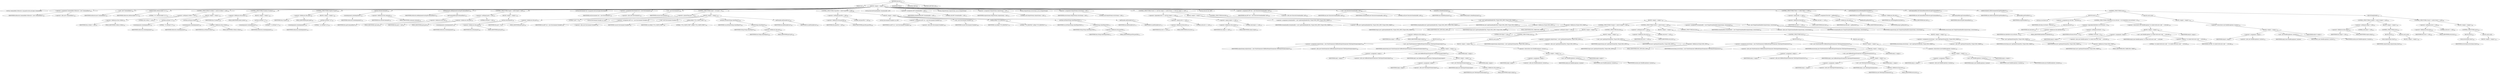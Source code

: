 digraph "execute" {  
"85" [label = <(METHOD,execute)<SUB>131</SUB>> ]
"12" [label = <(PARAM,this)<SUB>131</SUB>> ]
"86" [label = <(BLOCK,&lt;empty&gt;,&lt;empty&gt;)<SUB>131</SUB>> ]
"4" [label = <(LOCAL,Commandline toExecute: org.apache.tools.ant.types.Commandline)> ]
"87" [label = <(&lt;operator&gt;.assignment,Commandline toExecute = new Commandline())<SUB>139</SUB>> ]
"88" [label = <(IDENTIFIER,toExecute,Commandline toExecute = new Commandline())<SUB>139</SUB>> ]
"89" [label = <(&lt;operator&gt;.alloc,new Commandline())<SUB>139</SUB>> ]
"90" [label = <(&lt;init&gt;,new Commandline())<SUB>139</SUB>> ]
"3" [label = <(IDENTIFIER,toExecute,new Commandline())<SUB>139</SUB>> ]
"91" [label = <(setExecutable,setExecutable(&quot;cvs&quot;))<SUB>141</SUB>> ]
"92" [label = <(IDENTIFIER,toExecute,setExecutable(&quot;cvs&quot;))<SUB>141</SUB>> ]
"93" [label = <(LITERAL,&quot;cvs&quot;,setExecutable(&quot;cvs&quot;))<SUB>141</SUB>> ]
"94" [label = <(CONTROL_STRUCTURE,if (cvsRoot != null),if (cvsRoot != null))<SUB>142</SUB>> ]
"95" [label = <(&lt;operator&gt;.notEquals,cvsRoot != null)<SUB>142</SUB>> ]
"96" [label = <(&lt;operator&gt;.fieldAccess,this.cvsRoot)<SUB>142</SUB>> ]
"97" [label = <(IDENTIFIER,this,cvsRoot != null)<SUB>142</SUB>> ]
"98" [label = <(FIELD_IDENTIFIER,cvsRoot,cvsRoot)<SUB>142</SUB>> ]
"99" [label = <(LITERAL,null,cvsRoot != null)<SUB>142</SUB>> ]
"100" [label = <(BLOCK,&lt;empty&gt;,&lt;empty&gt;)<SUB>142</SUB>> ]
"101" [label = <(setValue,setValue(&quot;-d&quot;))<SUB>143</SUB>> ]
"102" [label = <(createArgument,createArgument())<SUB>143</SUB>> ]
"103" [label = <(IDENTIFIER,toExecute,createArgument())<SUB>143</SUB>> ]
"104" [label = <(LITERAL,&quot;-d&quot;,setValue(&quot;-d&quot;))<SUB>143</SUB>> ]
"105" [label = <(setValue,setValue(cvsRoot))<SUB>144</SUB>> ]
"106" [label = <(createArgument,createArgument())<SUB>144</SUB>> ]
"107" [label = <(IDENTIFIER,toExecute,createArgument())<SUB>144</SUB>> ]
"108" [label = <(&lt;operator&gt;.fieldAccess,this.cvsRoot)<SUB>144</SUB>> ]
"109" [label = <(IDENTIFIER,this,setValue(cvsRoot))<SUB>144</SUB>> ]
"110" [label = <(FIELD_IDENTIFIER,cvsRoot,cvsRoot)<SUB>144</SUB>> ]
"111" [label = <(CONTROL_STRUCTURE,if (noexec),if (noexec))<SUB>146</SUB>> ]
"112" [label = <(&lt;operator&gt;.fieldAccess,this.noexec)<SUB>146</SUB>> ]
"113" [label = <(IDENTIFIER,this,if (noexec))<SUB>146</SUB>> ]
"114" [label = <(FIELD_IDENTIFIER,noexec,noexec)<SUB>146</SUB>> ]
"115" [label = <(BLOCK,&lt;empty&gt;,&lt;empty&gt;)<SUB>146</SUB>> ]
"116" [label = <(setValue,setValue(&quot;-n&quot;))<SUB>147</SUB>> ]
"117" [label = <(createArgument,createArgument())<SUB>147</SUB>> ]
"118" [label = <(IDENTIFIER,toExecute,createArgument())<SUB>147</SUB>> ]
"119" [label = <(LITERAL,&quot;-n&quot;,setValue(&quot;-n&quot;))<SUB>147</SUB>> ]
"120" [label = <(CONTROL_STRUCTURE,if (quiet),if (quiet))<SUB>149</SUB>> ]
"121" [label = <(&lt;operator&gt;.fieldAccess,this.quiet)<SUB>149</SUB>> ]
"122" [label = <(IDENTIFIER,this,if (quiet))<SUB>149</SUB>> ]
"123" [label = <(FIELD_IDENTIFIER,quiet,quiet)<SUB>149</SUB>> ]
"124" [label = <(BLOCK,&lt;empty&gt;,&lt;empty&gt;)<SUB>149</SUB>> ]
"125" [label = <(setValue,setValue(&quot;-q&quot;))<SUB>150</SUB>> ]
"126" [label = <(createArgument,createArgument())<SUB>150</SUB>> ]
"127" [label = <(IDENTIFIER,toExecute,createArgument())<SUB>150</SUB>> ]
"128" [label = <(LITERAL,&quot;-q&quot;,setValue(&quot;-q&quot;))<SUB>150</SUB>> ]
"129" [label = <(setLine,setLine(command))<SUB>152</SUB>> ]
"130" [label = <(createArgument,createArgument())<SUB>152</SUB>> ]
"131" [label = <(IDENTIFIER,toExecute,createArgument())<SUB>152</SUB>> ]
"132" [label = <(&lt;operator&gt;.fieldAccess,this.command)<SUB>152</SUB>> ]
"133" [label = <(IDENTIFIER,this,setLine(command))<SUB>152</SUB>> ]
"134" [label = <(FIELD_IDENTIFIER,command,command)<SUB>152</SUB>> ]
"135" [label = <(addArguments,addArguments(cmd.getCommandline()))<SUB>153</SUB>> ]
"136" [label = <(IDENTIFIER,toExecute,addArguments(cmd.getCommandline()))<SUB>153</SUB>> ]
"137" [label = <(getCommandline,getCommandline())<SUB>153</SUB>> ]
"138" [label = <(&lt;operator&gt;.fieldAccess,this.cmd)<SUB>153</SUB>> ]
"139" [label = <(IDENTIFIER,this,getCommandline())<SUB>153</SUB>> ]
"140" [label = <(FIELD_IDENTIFIER,cmd,cmd)<SUB>153</SUB>> ]
"141" [label = <(CONTROL_STRUCTURE,if (pack != null),if (pack != null))<SUB>155</SUB>> ]
"142" [label = <(&lt;operator&gt;.notEquals,pack != null)<SUB>155</SUB>> ]
"143" [label = <(&lt;operator&gt;.fieldAccess,this.pack)<SUB>155</SUB>> ]
"144" [label = <(IDENTIFIER,this,pack != null)<SUB>155</SUB>> ]
"145" [label = <(FIELD_IDENTIFIER,pack,pack)<SUB>155</SUB>> ]
"146" [label = <(LITERAL,null,pack != null)<SUB>155</SUB>> ]
"147" [label = <(BLOCK,&lt;empty&gt;,&lt;empty&gt;)<SUB>155</SUB>> ]
"148" [label = <(setLine,setLine(pack))<SUB>156</SUB>> ]
"149" [label = <(createArgument,createArgument())<SUB>156</SUB>> ]
"150" [label = <(IDENTIFIER,toExecute,createArgument())<SUB>156</SUB>> ]
"151" [label = <(&lt;operator&gt;.fieldAccess,this.pack)<SUB>156</SUB>> ]
"152" [label = <(IDENTIFIER,this,setLine(pack))<SUB>156</SUB>> ]
"153" [label = <(FIELD_IDENTIFIER,pack,pack)<SUB>156</SUB>> ]
"6" [label = <(LOCAL,Environment env: org.apache.tools.ant.types.Environment)> ]
"154" [label = <(&lt;operator&gt;.assignment,Environment env = new Environment())<SUB>159</SUB>> ]
"155" [label = <(IDENTIFIER,env,Environment env = new Environment())<SUB>159</SUB>> ]
"156" [label = <(&lt;operator&gt;.alloc,new Environment())<SUB>159</SUB>> ]
"157" [label = <(&lt;init&gt;,new Environment())<SUB>159</SUB>> ]
"5" [label = <(IDENTIFIER,env,new Environment())<SUB>159</SUB>> ]
"158" [label = <(CONTROL_STRUCTURE,if (port &gt; 0),if (port &gt; 0))<SUB>161</SUB>> ]
"159" [label = <(&lt;operator&gt;.greaterThan,port &gt; 0)<SUB>161</SUB>> ]
"160" [label = <(&lt;operator&gt;.fieldAccess,this.port)<SUB>161</SUB>> ]
"161" [label = <(IDENTIFIER,this,port &gt; 0)<SUB>161</SUB>> ]
"162" [label = <(FIELD_IDENTIFIER,port,port)<SUB>161</SUB>> ]
"163" [label = <(LITERAL,0,port &gt; 0)<SUB>161</SUB>> ]
"164" [label = <(BLOCK,&lt;empty&gt;,&lt;empty&gt;)<SUB>161</SUB>> ]
"8" [label = <(LOCAL,Environment.Variable var: ANY)> ]
"165" [label = <(&lt;operator&gt;.assignment,ANY var = new Environment.Variable())<SUB>162</SUB>> ]
"166" [label = <(IDENTIFIER,var,ANY var = new Environment.Variable())<SUB>162</SUB>> ]
"167" [label = <(&lt;operator&gt;.alloc,new Environment.Variable())<SUB>162</SUB>> ]
"168" [label = <(&lt;init&gt;,new Environment.Variable())<SUB>162</SUB>> ]
"7" [label = <(IDENTIFIER,var,new Environment.Variable())<SUB>162</SUB>> ]
"169" [label = <(setKey,setKey(&quot;CVS_CLIENT_PORT&quot;))<SUB>163</SUB>> ]
"170" [label = <(IDENTIFIER,var,setKey(&quot;CVS_CLIENT_PORT&quot;))<SUB>163</SUB>> ]
"171" [label = <(LITERAL,&quot;CVS_CLIENT_PORT&quot;,setKey(&quot;CVS_CLIENT_PORT&quot;))<SUB>163</SUB>> ]
"172" [label = <(setValue,setValue(String.valueOf(port)))<SUB>164</SUB>> ]
"173" [label = <(IDENTIFIER,var,setValue(String.valueOf(port)))<SUB>164</SUB>> ]
"174" [label = <(valueOf,String.valueOf(port))<SUB>164</SUB>> ]
"175" [label = <(IDENTIFIER,String,String.valueOf(port))<SUB>164</SUB>> ]
"176" [label = <(&lt;operator&gt;.fieldAccess,this.port)<SUB>164</SUB>> ]
"177" [label = <(IDENTIFIER,this,String.valueOf(port))<SUB>164</SUB>> ]
"178" [label = <(FIELD_IDENTIFIER,port,port)<SUB>164</SUB>> ]
"179" [label = <(addVariable,addVariable(var))<SUB>165</SUB>> ]
"180" [label = <(IDENTIFIER,env,addVariable(var))<SUB>165</SUB>> ]
"181" [label = <(IDENTIFIER,var,addVariable(var))<SUB>165</SUB>> ]
"182" [label = <(CONTROL_STRUCTURE,if (passFile != null),if (passFile != null))<SUB>168</SUB>> ]
"183" [label = <(&lt;operator&gt;.notEquals,passFile != null)<SUB>168</SUB>> ]
"184" [label = <(&lt;operator&gt;.fieldAccess,this.passFile)<SUB>168</SUB>> ]
"185" [label = <(IDENTIFIER,this,passFile != null)<SUB>168</SUB>> ]
"186" [label = <(FIELD_IDENTIFIER,passFile,passFile)<SUB>168</SUB>> ]
"187" [label = <(LITERAL,null,passFile != null)<SUB>168</SUB>> ]
"188" [label = <(BLOCK,&lt;empty&gt;,&lt;empty&gt;)<SUB>168</SUB>> ]
"10" [label = <(LOCAL,Environment.Variable var: ANY)> ]
"189" [label = <(&lt;operator&gt;.assignment,ANY var = new Environment.Variable())<SUB>169</SUB>> ]
"190" [label = <(IDENTIFIER,var,ANY var = new Environment.Variable())<SUB>169</SUB>> ]
"191" [label = <(&lt;operator&gt;.alloc,new Environment.Variable())<SUB>169</SUB>> ]
"192" [label = <(&lt;init&gt;,new Environment.Variable())<SUB>169</SUB>> ]
"9" [label = <(IDENTIFIER,var,new Environment.Variable())<SUB>169</SUB>> ]
"193" [label = <(setKey,setKey(&quot;CVS_PASSFILE&quot;))<SUB>170</SUB>> ]
"194" [label = <(IDENTIFIER,var,setKey(&quot;CVS_PASSFILE&quot;))<SUB>170</SUB>> ]
"195" [label = <(LITERAL,&quot;CVS_PASSFILE&quot;,setKey(&quot;CVS_PASSFILE&quot;))<SUB>170</SUB>> ]
"196" [label = <(setValue,setValue(String.valueOf(passFile)))<SUB>171</SUB>> ]
"197" [label = <(IDENTIFIER,var,setValue(String.valueOf(passFile)))<SUB>171</SUB>> ]
"198" [label = <(valueOf,String.valueOf(passFile))<SUB>171</SUB>> ]
"199" [label = <(IDENTIFIER,String,String.valueOf(passFile))<SUB>171</SUB>> ]
"200" [label = <(&lt;operator&gt;.fieldAccess,this.passFile)<SUB>171</SUB>> ]
"201" [label = <(IDENTIFIER,this,String.valueOf(passFile))<SUB>171</SUB>> ]
"202" [label = <(FIELD_IDENTIFIER,passFile,passFile)<SUB>171</SUB>> ]
"203" [label = <(addVariable,addVariable(var))<SUB>172</SUB>> ]
"204" [label = <(IDENTIFIER,env,addVariable(var))<SUB>172</SUB>> ]
"205" [label = <(IDENTIFIER,var,addVariable(var))<SUB>172</SUB>> ]
"14" [label = <(LOCAL,ExecuteStreamHandler streamhandler: ANY)> ]
"206" [label = <(&lt;operator&gt;.assignment,ANY streamhandler = null)<SUB>175</SUB>> ]
"207" [label = <(IDENTIFIER,streamhandler,ANY streamhandler = null)<SUB>175</SUB>> ]
"208" [label = <(LITERAL,null,ANY streamhandler = null)<SUB>175</SUB>> ]
"16" [label = <(LOCAL,OutputStream outputstream: java.io.OutputStream)> ]
"209" [label = <(&lt;operator&gt;.assignment,OutputStream outputstream = null)<SUB>176</SUB>> ]
"210" [label = <(IDENTIFIER,outputstream,OutputStream outputstream = null)<SUB>176</SUB>> ]
"211" [label = <(LITERAL,null,OutputStream outputstream = null)<SUB>176</SUB>> ]
"20" [label = <(LOCAL,OutputStream errorstream: java.io.OutputStream)> ]
"212" [label = <(&lt;operator&gt;.assignment,OutputStream errorstream = null)<SUB>177</SUB>> ]
"213" [label = <(IDENTIFIER,errorstream,OutputStream errorstream = null)<SUB>177</SUB>> ]
"214" [label = <(LITERAL,null,OutputStream errorstream = null)<SUB>177</SUB>> ]
"215" [label = <(CONTROL_STRUCTURE,if (error == null &amp;&amp; output == null),if (error == null &amp;&amp; output == null))<SUB>178</SUB>> ]
"216" [label = <(&lt;operator&gt;.logicalAnd,error == null &amp;&amp; output == null)<SUB>178</SUB>> ]
"217" [label = <(&lt;operator&gt;.equals,error == null)<SUB>178</SUB>> ]
"218" [label = <(&lt;operator&gt;.fieldAccess,this.error)<SUB>178</SUB>> ]
"219" [label = <(IDENTIFIER,this,error == null)<SUB>178</SUB>> ]
"220" [label = <(FIELD_IDENTIFIER,error,error)<SUB>178</SUB>> ]
"221" [label = <(LITERAL,null,error == null)<SUB>178</SUB>> ]
"222" [label = <(&lt;operator&gt;.equals,output == null)<SUB>178</SUB>> ]
"223" [label = <(&lt;operator&gt;.fieldAccess,this.output)<SUB>178</SUB>> ]
"224" [label = <(IDENTIFIER,this,output == null)<SUB>178</SUB>> ]
"225" [label = <(FIELD_IDENTIFIER,output,output)<SUB>178</SUB>> ]
"226" [label = <(LITERAL,null,output == null)<SUB>178</SUB>> ]
"227" [label = <(BLOCK,&lt;empty&gt;,&lt;empty&gt;)<SUB>178</SUB>> ]
"228" [label = <(&lt;operator&gt;.assignment,streamhandler = new LogStreamHandler(this, Project.MSG_INFO, Project.MSG_WARN))<SUB>179</SUB>> ]
"229" [label = <(IDENTIFIER,streamhandler,streamhandler = new LogStreamHandler(this, Project.MSG_INFO, Project.MSG_WARN))<SUB>179</SUB>> ]
"230" [label = <(&lt;operator&gt;.alloc,new LogStreamHandler(this, Project.MSG_INFO, Project.MSG_WARN))<SUB>179</SUB>> ]
"231" [label = <(&lt;init&gt;,new LogStreamHandler(this, Project.MSG_INFO, Project.MSG_WARN))<SUB>179</SUB>> ]
"13" [label = <(IDENTIFIER,streamhandler,new LogStreamHandler(this, Project.MSG_INFO, Project.MSG_WARN))<SUB>179</SUB>> ]
"11" [label = <(IDENTIFIER,this,new LogStreamHandler(this, Project.MSG_INFO, Project.MSG_WARN))<SUB>179</SUB>> ]
"232" [label = <(&lt;operator&gt;.fieldAccess,Project.MSG_INFO)<SUB>179</SUB>> ]
"233" [label = <(IDENTIFIER,Project,new LogStreamHandler(this, Project.MSG_INFO, Project.MSG_WARN))<SUB>179</SUB>> ]
"234" [label = <(FIELD_IDENTIFIER,MSG_INFO,MSG_INFO)<SUB>179</SUB>> ]
"235" [label = <(&lt;operator&gt;.fieldAccess,Project.MSG_WARN)<SUB>180</SUB>> ]
"236" [label = <(IDENTIFIER,Project,new LogStreamHandler(this, Project.MSG_INFO, Project.MSG_WARN))<SUB>180</SUB>> ]
"237" [label = <(FIELD_IDENTIFIER,MSG_WARN,MSG_WARN)<SUB>180</SUB>> ]
"238" [label = <(CONTROL_STRUCTURE,else,else)<SUB>182</SUB>> ]
"239" [label = <(BLOCK,&lt;empty&gt;,&lt;empty&gt;)<SUB>182</SUB>> ]
"240" [label = <(CONTROL_STRUCTURE,if (output != null),if (output != null))<SUB>183</SUB>> ]
"241" [label = <(&lt;operator&gt;.notEquals,output != null)<SUB>183</SUB>> ]
"242" [label = <(&lt;operator&gt;.fieldAccess,this.output)<SUB>183</SUB>> ]
"243" [label = <(IDENTIFIER,this,output != null)<SUB>183</SUB>> ]
"244" [label = <(FIELD_IDENTIFIER,output,output)<SUB>183</SUB>> ]
"245" [label = <(LITERAL,null,output != null)<SUB>183</SUB>> ]
"246" [label = <(BLOCK,&lt;empty&gt;,&lt;empty&gt;)<SUB>183</SUB>> ]
"247" [label = <(CONTROL_STRUCTURE,try,try)<SUB>184</SUB>> ]
"248" [label = <(BLOCK,try,try)<SUB>184</SUB>> ]
"249" [label = <(&lt;operator&gt;.assignment,outputstream = new PrintStream(new BufferedOutputStream(new FileOutputStream(output))))<SUB>185</SUB>> ]
"250" [label = <(IDENTIFIER,outputstream,outputstream = new PrintStream(new BufferedOutputStream(new FileOutputStream(output))))<SUB>185</SUB>> ]
"251" [label = <(&lt;operator&gt;.alloc,new PrintStream(new BufferedOutputStream(new FileOutputStream(output))))<SUB>185</SUB>> ]
"252" [label = <(&lt;init&gt;,new PrintStream(new BufferedOutputStream(new FileOutputStream(output))))<SUB>185</SUB>> ]
"15" [label = <(IDENTIFIER,outputstream,new PrintStream(new BufferedOutputStream(new FileOutputStream(output))))<SUB>185</SUB>> ]
"253" [label = <(BLOCK,&lt;empty&gt;,&lt;empty&gt;)<SUB>185</SUB>> ]
"254" [label = <(&lt;operator&gt;.assignment,&lt;empty&gt;)> ]
"255" [label = <(IDENTIFIER,$obj7,&lt;empty&gt;)> ]
"256" [label = <(&lt;operator&gt;.alloc,new BufferedOutputStream(new FileOutputStream(output)))<SUB>185</SUB>> ]
"257" [label = <(&lt;init&gt;,new BufferedOutputStream(new FileOutputStream(output)))<SUB>185</SUB>> ]
"258" [label = <(IDENTIFIER,$obj7,new BufferedOutputStream(new FileOutputStream(output)))> ]
"259" [label = <(BLOCK,&lt;empty&gt;,&lt;empty&gt;)<SUB>185</SUB>> ]
"260" [label = <(&lt;operator&gt;.assignment,&lt;empty&gt;)> ]
"261" [label = <(IDENTIFIER,$obj6,&lt;empty&gt;)> ]
"262" [label = <(&lt;operator&gt;.alloc,new FileOutputStream(output))<SUB>185</SUB>> ]
"263" [label = <(&lt;init&gt;,new FileOutputStream(output))<SUB>185</SUB>> ]
"264" [label = <(IDENTIFIER,$obj6,new FileOutputStream(output))> ]
"265" [label = <(&lt;operator&gt;.fieldAccess,this.output)<SUB>185</SUB>> ]
"266" [label = <(IDENTIFIER,this,new FileOutputStream(output))<SUB>185</SUB>> ]
"267" [label = <(FIELD_IDENTIFIER,output,output)<SUB>185</SUB>> ]
"268" [label = <(IDENTIFIER,$obj6,&lt;empty&gt;)> ]
"269" [label = <(IDENTIFIER,$obj7,&lt;empty&gt;)> ]
"270" [label = <(BLOCK,catch,catch)> ]
"271" [label = <(BLOCK,&lt;empty&gt;,&lt;empty&gt;)<SUB>186</SUB>> ]
"272" [label = <(&lt;operator&gt;.throw,throw new BuildException(e, location);)<SUB>187</SUB>> ]
"273" [label = <(BLOCK,&lt;empty&gt;,&lt;empty&gt;)<SUB>187</SUB>> ]
"274" [label = <(&lt;operator&gt;.assignment,&lt;empty&gt;)> ]
"275" [label = <(IDENTIFIER,$obj9,&lt;empty&gt;)> ]
"276" [label = <(&lt;operator&gt;.alloc,new BuildException(e, location))<SUB>187</SUB>> ]
"277" [label = <(&lt;init&gt;,new BuildException(e, location))<SUB>187</SUB>> ]
"278" [label = <(IDENTIFIER,$obj9,new BuildException(e, location))> ]
"279" [label = <(IDENTIFIER,e,new BuildException(e, location))<SUB>187</SUB>> ]
"280" [label = <(IDENTIFIER,location,new BuildException(e, location))<SUB>187</SUB>> ]
"281" [label = <(IDENTIFIER,$obj9,&lt;empty&gt;)> ]
"282" [label = <(CONTROL_STRUCTURE,else,else)<SUB>190</SUB>> ]
"283" [label = <(BLOCK,&lt;empty&gt;,&lt;empty&gt;)<SUB>190</SUB>> ]
"284" [label = <(&lt;operator&gt;.assignment,outputstream = new LogOutputStream(this, Project.MSG_INFO))<SUB>191</SUB>> ]
"285" [label = <(IDENTIFIER,outputstream,outputstream = new LogOutputStream(this, Project.MSG_INFO))<SUB>191</SUB>> ]
"286" [label = <(&lt;operator&gt;.alloc,new LogOutputStream(this, Project.MSG_INFO))<SUB>191</SUB>> ]
"287" [label = <(&lt;init&gt;,new LogOutputStream(this, Project.MSG_INFO))<SUB>191</SUB>> ]
"18" [label = <(IDENTIFIER,outputstream,new LogOutputStream(this, Project.MSG_INFO))<SUB>191</SUB>> ]
"17" [label = <(IDENTIFIER,this,new LogOutputStream(this, Project.MSG_INFO))<SUB>191</SUB>> ]
"288" [label = <(&lt;operator&gt;.fieldAccess,Project.MSG_INFO)<SUB>191</SUB>> ]
"289" [label = <(IDENTIFIER,Project,new LogOutputStream(this, Project.MSG_INFO))<SUB>191</SUB>> ]
"290" [label = <(FIELD_IDENTIFIER,MSG_INFO,MSG_INFO)<SUB>191</SUB>> ]
"291" [label = <(CONTROL_STRUCTURE,if (error != null),if (error != null))<SUB>193</SUB>> ]
"292" [label = <(&lt;operator&gt;.notEquals,error != null)<SUB>193</SUB>> ]
"293" [label = <(&lt;operator&gt;.fieldAccess,this.error)<SUB>193</SUB>> ]
"294" [label = <(IDENTIFIER,this,error != null)<SUB>193</SUB>> ]
"295" [label = <(FIELD_IDENTIFIER,error,error)<SUB>193</SUB>> ]
"296" [label = <(LITERAL,null,error != null)<SUB>193</SUB>> ]
"297" [label = <(BLOCK,&lt;empty&gt;,&lt;empty&gt;)<SUB>193</SUB>> ]
"298" [label = <(CONTROL_STRUCTURE,try,try)<SUB>194</SUB>> ]
"299" [label = <(BLOCK,try,try)<SUB>194</SUB>> ]
"300" [label = <(&lt;operator&gt;.assignment,errorstream = new PrintStream(new BufferedOutputStream(new FileOutputStream(error))))<SUB>195</SUB>> ]
"301" [label = <(IDENTIFIER,errorstream,errorstream = new PrintStream(new BufferedOutputStream(new FileOutputStream(error))))<SUB>195</SUB>> ]
"302" [label = <(&lt;operator&gt;.alloc,new PrintStream(new BufferedOutputStream(new FileOutputStream(error))))<SUB>195</SUB>> ]
"303" [label = <(&lt;init&gt;,new PrintStream(new BufferedOutputStream(new FileOutputStream(error))))<SUB>195</SUB>> ]
"19" [label = <(IDENTIFIER,errorstream,new PrintStream(new BufferedOutputStream(new FileOutputStream(error))))<SUB>195</SUB>> ]
"304" [label = <(BLOCK,&lt;empty&gt;,&lt;empty&gt;)<SUB>195</SUB>> ]
"305" [label = <(&lt;operator&gt;.assignment,&lt;empty&gt;)> ]
"306" [label = <(IDENTIFIER,$obj12,&lt;empty&gt;)> ]
"307" [label = <(&lt;operator&gt;.alloc,new BufferedOutputStream(new FileOutputStream(error)))<SUB>195</SUB>> ]
"308" [label = <(&lt;init&gt;,new BufferedOutputStream(new FileOutputStream(error)))<SUB>195</SUB>> ]
"309" [label = <(IDENTIFIER,$obj12,new BufferedOutputStream(new FileOutputStream(error)))> ]
"310" [label = <(BLOCK,&lt;empty&gt;,&lt;empty&gt;)<SUB>195</SUB>> ]
"311" [label = <(&lt;operator&gt;.assignment,&lt;empty&gt;)> ]
"312" [label = <(IDENTIFIER,$obj11,&lt;empty&gt;)> ]
"313" [label = <(&lt;operator&gt;.alloc,new FileOutputStream(error))<SUB>195</SUB>> ]
"314" [label = <(&lt;init&gt;,new FileOutputStream(error))<SUB>195</SUB>> ]
"315" [label = <(IDENTIFIER,$obj11,new FileOutputStream(error))> ]
"316" [label = <(&lt;operator&gt;.fieldAccess,this.error)<SUB>195</SUB>> ]
"317" [label = <(IDENTIFIER,this,new FileOutputStream(error))<SUB>195</SUB>> ]
"318" [label = <(FIELD_IDENTIFIER,error,error)<SUB>195</SUB>> ]
"319" [label = <(IDENTIFIER,$obj11,&lt;empty&gt;)> ]
"320" [label = <(IDENTIFIER,$obj12,&lt;empty&gt;)> ]
"321" [label = <(BLOCK,catch,catch)> ]
"322" [label = <(BLOCK,&lt;empty&gt;,&lt;empty&gt;)<SUB>196</SUB>> ]
"323" [label = <(&lt;operator&gt;.throw,throw new BuildException(e, location);)<SUB>197</SUB>> ]
"324" [label = <(BLOCK,&lt;empty&gt;,&lt;empty&gt;)<SUB>197</SUB>> ]
"325" [label = <(&lt;operator&gt;.assignment,&lt;empty&gt;)> ]
"326" [label = <(IDENTIFIER,$obj14,&lt;empty&gt;)> ]
"327" [label = <(&lt;operator&gt;.alloc,new BuildException(e, location))<SUB>197</SUB>> ]
"328" [label = <(&lt;init&gt;,new BuildException(e, location))<SUB>197</SUB>> ]
"329" [label = <(IDENTIFIER,$obj14,new BuildException(e, location))> ]
"330" [label = <(IDENTIFIER,e,new BuildException(e, location))<SUB>197</SUB>> ]
"331" [label = <(IDENTIFIER,location,new BuildException(e, location))<SUB>197</SUB>> ]
"332" [label = <(IDENTIFIER,$obj14,&lt;empty&gt;)> ]
"333" [label = <(CONTROL_STRUCTURE,else,else)<SUB>200</SUB>> ]
"334" [label = <(BLOCK,&lt;empty&gt;,&lt;empty&gt;)<SUB>200</SUB>> ]
"335" [label = <(&lt;operator&gt;.assignment,errorstream = new LogOutputStream(this, Project.MSG_WARN))<SUB>201</SUB>> ]
"336" [label = <(IDENTIFIER,errorstream,errorstream = new LogOutputStream(this, Project.MSG_WARN))<SUB>201</SUB>> ]
"337" [label = <(&lt;operator&gt;.alloc,new LogOutputStream(this, Project.MSG_WARN))<SUB>201</SUB>> ]
"338" [label = <(&lt;init&gt;,new LogOutputStream(this, Project.MSG_WARN))<SUB>201</SUB>> ]
"22" [label = <(IDENTIFIER,errorstream,new LogOutputStream(this, Project.MSG_WARN))<SUB>201</SUB>> ]
"21" [label = <(IDENTIFIER,this,new LogOutputStream(this, Project.MSG_WARN))<SUB>201</SUB>> ]
"339" [label = <(&lt;operator&gt;.fieldAccess,Project.MSG_WARN)<SUB>201</SUB>> ]
"340" [label = <(IDENTIFIER,Project,new LogOutputStream(this, Project.MSG_WARN))<SUB>201</SUB>> ]
"341" [label = <(FIELD_IDENTIFIER,MSG_WARN,MSG_WARN)<SUB>201</SUB>> ]
"342" [label = <(&lt;operator&gt;.assignment,streamhandler = new PumpStreamHandler(outputstream, errorstream))<SUB>203</SUB>> ]
"343" [label = <(IDENTIFIER,streamhandler,streamhandler = new PumpStreamHandler(outputstream, errorstream))<SUB>203</SUB>> ]
"344" [label = <(&lt;operator&gt;.alloc,new PumpStreamHandler(outputstream, errorstream))<SUB>203</SUB>> ]
"345" [label = <(&lt;init&gt;,new PumpStreamHandler(outputstream, errorstream))<SUB>203</SUB>> ]
"23" [label = <(IDENTIFIER,streamhandler,new PumpStreamHandler(outputstream, errorstream))<SUB>203</SUB>> ]
"346" [label = <(IDENTIFIER,outputstream,new PumpStreamHandler(outputstream, errorstream))<SUB>203</SUB>> ]
"347" [label = <(IDENTIFIER,errorstream,new PumpStreamHandler(outputstream, errorstream))<SUB>203</SUB>> ]
"25" [label = <(LOCAL,Execute exe: ANY)> ]
"348" [label = <(&lt;operator&gt;.assignment,ANY exe = new Execute(streamhandler, null))<SUB>206</SUB>> ]
"349" [label = <(IDENTIFIER,exe,ANY exe = new Execute(streamhandler, null))<SUB>206</SUB>> ]
"350" [label = <(&lt;operator&gt;.alloc,new Execute(streamhandler, null))<SUB>206</SUB>> ]
"351" [label = <(&lt;init&gt;,new Execute(streamhandler, null))<SUB>206</SUB>> ]
"24" [label = <(IDENTIFIER,exe,new Execute(streamhandler, null))<SUB>206</SUB>> ]
"352" [label = <(IDENTIFIER,streamhandler,new Execute(streamhandler, null))<SUB>206</SUB>> ]
"353" [label = <(LITERAL,null,new Execute(streamhandler, null))<SUB>207</SUB>> ]
"354" [label = <(setAntRun,setAntRun(project))<SUB>209</SUB>> ]
"355" [label = <(IDENTIFIER,exe,setAntRun(project))<SUB>209</SUB>> ]
"356" [label = <(IDENTIFIER,project,setAntRun(project))<SUB>209</SUB>> ]
"357" [label = <(CONTROL_STRUCTURE,if (dest == null),if (dest == null))<SUB>210</SUB>> ]
"358" [label = <(&lt;operator&gt;.equals,dest == null)<SUB>210</SUB>> ]
"359" [label = <(&lt;operator&gt;.fieldAccess,this.dest)<SUB>210</SUB>> ]
"360" [label = <(IDENTIFIER,this,dest == null)<SUB>210</SUB>> ]
"361" [label = <(FIELD_IDENTIFIER,dest,dest)<SUB>210</SUB>> ]
"362" [label = <(LITERAL,null,dest == null)<SUB>210</SUB>> ]
"363" [label = <(&lt;operator&gt;.assignment,this.dest = getBaseDir())<SUB>210</SUB>> ]
"364" [label = <(&lt;operator&gt;.fieldAccess,this.dest)<SUB>210</SUB>> ]
"365" [label = <(IDENTIFIER,this,this.dest = getBaseDir())<SUB>210</SUB>> ]
"366" [label = <(FIELD_IDENTIFIER,dest,dest)<SUB>210</SUB>> ]
"367" [label = <(getBaseDir,getBaseDir())<SUB>210</SUB>> ]
"368" [label = <(IDENTIFIER,project,getBaseDir())<SUB>210</SUB>> ]
"369" [label = <(setWorkingDirectory,setWorkingDirectory(dest))<SUB>211</SUB>> ]
"370" [label = <(IDENTIFIER,exe,setWorkingDirectory(dest))<SUB>211</SUB>> ]
"371" [label = <(&lt;operator&gt;.fieldAccess,this.dest)<SUB>211</SUB>> ]
"372" [label = <(IDENTIFIER,this,setWorkingDirectory(dest))<SUB>211</SUB>> ]
"373" [label = <(FIELD_IDENTIFIER,dest,dest)<SUB>211</SUB>> ]
"374" [label = <(setCommandline,setCommandline(toExecute.getCommandline()))<SUB>213</SUB>> ]
"375" [label = <(IDENTIFIER,exe,setCommandline(toExecute.getCommandline()))<SUB>213</SUB>> ]
"376" [label = <(getCommandline,getCommandline())<SUB>213</SUB>> ]
"377" [label = <(IDENTIFIER,toExecute,getCommandline())<SUB>213</SUB>> ]
"378" [label = <(setEnvironment,setEnvironment(env.getVariables()))<SUB>214</SUB>> ]
"379" [label = <(IDENTIFIER,exe,setEnvironment(env.getVariables()))<SUB>214</SUB>> ]
"380" [label = <(getVariables,getVariables())<SUB>214</SUB>> ]
"381" [label = <(IDENTIFIER,env,getVariables())<SUB>214</SUB>> ]
"382" [label = <(CONTROL_STRUCTURE,try,try)<SUB>215</SUB>> ]
"383" [label = <(BLOCK,try,try)<SUB>215</SUB>> ]
"384" [label = <(LOCAL,int retCode: int)> ]
"385" [label = <(&lt;operator&gt;.assignment,int retCode = execute())<SUB>216</SUB>> ]
"386" [label = <(IDENTIFIER,retCode,int retCode = execute())<SUB>216</SUB>> ]
"387" [label = <(execute,execute())<SUB>216</SUB>> ]
"388" [label = <(IDENTIFIER,exe,execute())<SUB>216</SUB>> ]
"389" [label = <(CONTROL_STRUCTURE,if (failOnError &amp;&amp; retCode != 0),if (failOnError &amp;&amp; retCode != 0))<SUB>218</SUB>> ]
"390" [label = <(&lt;operator&gt;.logicalAnd,failOnError &amp;&amp; retCode != 0)<SUB>218</SUB>> ]
"391" [label = <(&lt;operator&gt;.fieldAccess,this.failOnError)<SUB>218</SUB>> ]
"392" [label = <(IDENTIFIER,this,failOnError &amp;&amp; retCode != 0)<SUB>218</SUB>> ]
"393" [label = <(FIELD_IDENTIFIER,failOnError,failOnError)<SUB>218</SUB>> ]
"394" [label = <(&lt;operator&gt;.notEquals,retCode != 0)<SUB>218</SUB>> ]
"395" [label = <(IDENTIFIER,retCode,retCode != 0)<SUB>218</SUB>> ]
"396" [label = <(LITERAL,0,retCode != 0)<SUB>218</SUB>> ]
"397" [label = <(&lt;operator&gt;.throw,throw new BuildException(&quot;cvs exited with error code &quot; + retCode);)<SUB>219</SUB>> ]
"398" [label = <(BLOCK,&lt;empty&gt;,&lt;empty&gt;)<SUB>219</SUB>> ]
"399" [label = <(&lt;operator&gt;.assignment,&lt;empty&gt;)> ]
"400" [label = <(IDENTIFIER,$obj18,&lt;empty&gt;)> ]
"401" [label = <(&lt;operator&gt;.alloc,new BuildException(&quot;cvs exited with error code &quot; + retCode))<SUB>219</SUB>> ]
"402" [label = <(&lt;init&gt;,new BuildException(&quot;cvs exited with error code &quot; + retCode))<SUB>219</SUB>> ]
"403" [label = <(IDENTIFIER,$obj18,new BuildException(&quot;cvs exited with error code &quot; + retCode))> ]
"404" [label = <(&lt;operator&gt;.addition,&quot;cvs exited with error code &quot; + retCode)<SUB>219</SUB>> ]
"405" [label = <(LITERAL,&quot;cvs exited with error code &quot;,&quot;cvs exited with error code &quot; + retCode)<SUB>219</SUB>> ]
"406" [label = <(IDENTIFIER,retCode,&quot;cvs exited with error code &quot; + retCode)<SUB>219</SUB>> ]
"407" [label = <(IDENTIFIER,$obj18,&lt;empty&gt;)> ]
"408" [label = <(BLOCK,catch,catch)> ]
"409" [label = <(BLOCK,&lt;empty&gt;,&lt;empty&gt;)<SUB>220</SUB>> ]
"410" [label = <(&lt;operator&gt;.throw,throw new BuildException(e, location);)<SUB>221</SUB>> ]
"411" [label = <(BLOCK,&lt;empty&gt;,&lt;empty&gt;)<SUB>221</SUB>> ]
"412" [label = <(&lt;operator&gt;.assignment,&lt;empty&gt;)> ]
"413" [label = <(IDENTIFIER,$obj19,&lt;empty&gt;)> ]
"414" [label = <(&lt;operator&gt;.alloc,new BuildException(e, location))<SUB>221</SUB>> ]
"415" [label = <(&lt;init&gt;,new BuildException(e, location))<SUB>221</SUB>> ]
"416" [label = <(IDENTIFIER,$obj19,new BuildException(e, location))> ]
"417" [label = <(IDENTIFIER,e,new BuildException(e, location))<SUB>221</SUB>> ]
"418" [label = <(IDENTIFIER,location,new BuildException(e, location))<SUB>221</SUB>> ]
"419" [label = <(IDENTIFIER,$obj19,&lt;empty&gt;)> ]
"420" [label = <(BLOCK,finally,finally)<SUB>222</SUB>> ]
"421" [label = <(CONTROL_STRUCTURE,if (output != null),if (output != null))<SUB>223</SUB>> ]
"422" [label = <(&lt;operator&gt;.notEquals,output != null)<SUB>223</SUB>> ]
"423" [label = <(&lt;operator&gt;.fieldAccess,this.output)<SUB>223</SUB>> ]
"424" [label = <(IDENTIFIER,this,output != null)<SUB>223</SUB>> ]
"425" [label = <(FIELD_IDENTIFIER,output,output)<SUB>223</SUB>> ]
"426" [label = <(LITERAL,null,output != null)<SUB>223</SUB>> ]
"427" [label = <(BLOCK,&lt;empty&gt;,&lt;empty&gt;)<SUB>223</SUB>> ]
"428" [label = <(CONTROL_STRUCTURE,try,try)<SUB>224</SUB>> ]
"429" [label = <(BLOCK,try,try)<SUB>224</SUB>> ]
"430" [label = <(close,outputstream.close())<SUB>225</SUB>> ]
"431" [label = <(IDENTIFIER,outputstream,outputstream.close())<SUB>225</SUB>> ]
"432" [label = <(BLOCK,catch,catch)> ]
"433" [label = <(BLOCK,&lt;empty&gt;,&lt;empty&gt;)<SUB>226</SUB>> ]
"434" [label = <(CONTROL_STRUCTURE,if (error != null),if (error != null))<SUB>228</SUB>> ]
"435" [label = <(&lt;operator&gt;.notEquals,error != null)<SUB>228</SUB>> ]
"436" [label = <(&lt;operator&gt;.fieldAccess,this.error)<SUB>228</SUB>> ]
"437" [label = <(IDENTIFIER,this,error != null)<SUB>228</SUB>> ]
"438" [label = <(FIELD_IDENTIFIER,error,error)<SUB>228</SUB>> ]
"439" [label = <(LITERAL,null,error != null)<SUB>228</SUB>> ]
"440" [label = <(BLOCK,&lt;empty&gt;,&lt;empty&gt;)<SUB>228</SUB>> ]
"441" [label = <(CONTROL_STRUCTURE,try,try)<SUB>229</SUB>> ]
"442" [label = <(BLOCK,try,try)<SUB>229</SUB>> ]
"443" [label = <(close,errorstream.close())<SUB>230</SUB>> ]
"444" [label = <(IDENTIFIER,errorstream,errorstream.close())<SUB>230</SUB>> ]
"445" [label = <(BLOCK,catch,catch)> ]
"446" [label = <(BLOCK,&lt;empty&gt;,&lt;empty&gt;)<SUB>231</SUB>> ]
"447" [label = <(MODIFIER,PUBLIC)> ]
"448" [label = <(MODIFIER,VIRTUAL)> ]
"449" [label = <(METHOD_RETURN,void)<SUB>131</SUB>> ]
  "85" -> "12" 
  "85" -> "86" 
  "85" -> "447" 
  "85" -> "448" 
  "85" -> "449" 
  "86" -> "4" 
  "86" -> "87" 
  "86" -> "90" 
  "86" -> "91" 
  "86" -> "94" 
  "86" -> "111" 
  "86" -> "120" 
  "86" -> "129" 
  "86" -> "135" 
  "86" -> "141" 
  "86" -> "6" 
  "86" -> "154" 
  "86" -> "157" 
  "86" -> "158" 
  "86" -> "182" 
  "86" -> "14" 
  "86" -> "206" 
  "86" -> "16" 
  "86" -> "209" 
  "86" -> "20" 
  "86" -> "212" 
  "86" -> "215" 
  "86" -> "25" 
  "86" -> "348" 
  "86" -> "351" 
  "86" -> "354" 
  "86" -> "357" 
  "86" -> "369" 
  "86" -> "374" 
  "86" -> "378" 
  "86" -> "382" 
  "87" -> "88" 
  "87" -> "89" 
  "90" -> "3" 
  "91" -> "92" 
  "91" -> "93" 
  "94" -> "95" 
  "94" -> "100" 
  "95" -> "96" 
  "95" -> "99" 
  "96" -> "97" 
  "96" -> "98" 
  "100" -> "101" 
  "100" -> "105" 
  "101" -> "102" 
  "101" -> "104" 
  "102" -> "103" 
  "105" -> "106" 
  "105" -> "108" 
  "106" -> "107" 
  "108" -> "109" 
  "108" -> "110" 
  "111" -> "112" 
  "111" -> "115" 
  "112" -> "113" 
  "112" -> "114" 
  "115" -> "116" 
  "116" -> "117" 
  "116" -> "119" 
  "117" -> "118" 
  "120" -> "121" 
  "120" -> "124" 
  "121" -> "122" 
  "121" -> "123" 
  "124" -> "125" 
  "125" -> "126" 
  "125" -> "128" 
  "126" -> "127" 
  "129" -> "130" 
  "129" -> "132" 
  "130" -> "131" 
  "132" -> "133" 
  "132" -> "134" 
  "135" -> "136" 
  "135" -> "137" 
  "137" -> "138" 
  "138" -> "139" 
  "138" -> "140" 
  "141" -> "142" 
  "141" -> "147" 
  "142" -> "143" 
  "142" -> "146" 
  "143" -> "144" 
  "143" -> "145" 
  "147" -> "148" 
  "148" -> "149" 
  "148" -> "151" 
  "149" -> "150" 
  "151" -> "152" 
  "151" -> "153" 
  "154" -> "155" 
  "154" -> "156" 
  "157" -> "5" 
  "158" -> "159" 
  "158" -> "164" 
  "159" -> "160" 
  "159" -> "163" 
  "160" -> "161" 
  "160" -> "162" 
  "164" -> "8" 
  "164" -> "165" 
  "164" -> "168" 
  "164" -> "169" 
  "164" -> "172" 
  "164" -> "179" 
  "165" -> "166" 
  "165" -> "167" 
  "168" -> "7" 
  "169" -> "170" 
  "169" -> "171" 
  "172" -> "173" 
  "172" -> "174" 
  "174" -> "175" 
  "174" -> "176" 
  "176" -> "177" 
  "176" -> "178" 
  "179" -> "180" 
  "179" -> "181" 
  "182" -> "183" 
  "182" -> "188" 
  "183" -> "184" 
  "183" -> "187" 
  "184" -> "185" 
  "184" -> "186" 
  "188" -> "10" 
  "188" -> "189" 
  "188" -> "192" 
  "188" -> "193" 
  "188" -> "196" 
  "188" -> "203" 
  "189" -> "190" 
  "189" -> "191" 
  "192" -> "9" 
  "193" -> "194" 
  "193" -> "195" 
  "196" -> "197" 
  "196" -> "198" 
  "198" -> "199" 
  "198" -> "200" 
  "200" -> "201" 
  "200" -> "202" 
  "203" -> "204" 
  "203" -> "205" 
  "206" -> "207" 
  "206" -> "208" 
  "209" -> "210" 
  "209" -> "211" 
  "212" -> "213" 
  "212" -> "214" 
  "215" -> "216" 
  "215" -> "227" 
  "215" -> "238" 
  "216" -> "217" 
  "216" -> "222" 
  "217" -> "218" 
  "217" -> "221" 
  "218" -> "219" 
  "218" -> "220" 
  "222" -> "223" 
  "222" -> "226" 
  "223" -> "224" 
  "223" -> "225" 
  "227" -> "228" 
  "227" -> "231" 
  "228" -> "229" 
  "228" -> "230" 
  "231" -> "13" 
  "231" -> "11" 
  "231" -> "232" 
  "231" -> "235" 
  "232" -> "233" 
  "232" -> "234" 
  "235" -> "236" 
  "235" -> "237" 
  "238" -> "239" 
  "239" -> "240" 
  "239" -> "291" 
  "239" -> "342" 
  "239" -> "345" 
  "240" -> "241" 
  "240" -> "246" 
  "240" -> "282" 
  "241" -> "242" 
  "241" -> "245" 
  "242" -> "243" 
  "242" -> "244" 
  "246" -> "247" 
  "247" -> "248" 
  "247" -> "270" 
  "248" -> "249" 
  "248" -> "252" 
  "249" -> "250" 
  "249" -> "251" 
  "252" -> "15" 
  "252" -> "253" 
  "253" -> "254" 
  "253" -> "257" 
  "253" -> "269" 
  "254" -> "255" 
  "254" -> "256" 
  "257" -> "258" 
  "257" -> "259" 
  "259" -> "260" 
  "259" -> "263" 
  "259" -> "268" 
  "260" -> "261" 
  "260" -> "262" 
  "263" -> "264" 
  "263" -> "265" 
  "265" -> "266" 
  "265" -> "267" 
  "270" -> "271" 
  "271" -> "272" 
  "272" -> "273" 
  "273" -> "274" 
  "273" -> "277" 
  "273" -> "281" 
  "274" -> "275" 
  "274" -> "276" 
  "277" -> "278" 
  "277" -> "279" 
  "277" -> "280" 
  "282" -> "283" 
  "283" -> "284" 
  "283" -> "287" 
  "284" -> "285" 
  "284" -> "286" 
  "287" -> "18" 
  "287" -> "17" 
  "287" -> "288" 
  "288" -> "289" 
  "288" -> "290" 
  "291" -> "292" 
  "291" -> "297" 
  "291" -> "333" 
  "292" -> "293" 
  "292" -> "296" 
  "293" -> "294" 
  "293" -> "295" 
  "297" -> "298" 
  "298" -> "299" 
  "298" -> "321" 
  "299" -> "300" 
  "299" -> "303" 
  "300" -> "301" 
  "300" -> "302" 
  "303" -> "19" 
  "303" -> "304" 
  "304" -> "305" 
  "304" -> "308" 
  "304" -> "320" 
  "305" -> "306" 
  "305" -> "307" 
  "308" -> "309" 
  "308" -> "310" 
  "310" -> "311" 
  "310" -> "314" 
  "310" -> "319" 
  "311" -> "312" 
  "311" -> "313" 
  "314" -> "315" 
  "314" -> "316" 
  "316" -> "317" 
  "316" -> "318" 
  "321" -> "322" 
  "322" -> "323" 
  "323" -> "324" 
  "324" -> "325" 
  "324" -> "328" 
  "324" -> "332" 
  "325" -> "326" 
  "325" -> "327" 
  "328" -> "329" 
  "328" -> "330" 
  "328" -> "331" 
  "333" -> "334" 
  "334" -> "335" 
  "334" -> "338" 
  "335" -> "336" 
  "335" -> "337" 
  "338" -> "22" 
  "338" -> "21" 
  "338" -> "339" 
  "339" -> "340" 
  "339" -> "341" 
  "342" -> "343" 
  "342" -> "344" 
  "345" -> "23" 
  "345" -> "346" 
  "345" -> "347" 
  "348" -> "349" 
  "348" -> "350" 
  "351" -> "24" 
  "351" -> "352" 
  "351" -> "353" 
  "354" -> "355" 
  "354" -> "356" 
  "357" -> "358" 
  "357" -> "363" 
  "358" -> "359" 
  "358" -> "362" 
  "359" -> "360" 
  "359" -> "361" 
  "363" -> "364" 
  "363" -> "367" 
  "364" -> "365" 
  "364" -> "366" 
  "367" -> "368" 
  "369" -> "370" 
  "369" -> "371" 
  "371" -> "372" 
  "371" -> "373" 
  "374" -> "375" 
  "374" -> "376" 
  "376" -> "377" 
  "378" -> "379" 
  "378" -> "380" 
  "380" -> "381" 
  "382" -> "383" 
  "382" -> "408" 
  "382" -> "420" 
  "383" -> "384" 
  "383" -> "385" 
  "383" -> "389" 
  "385" -> "386" 
  "385" -> "387" 
  "387" -> "388" 
  "389" -> "390" 
  "389" -> "397" 
  "390" -> "391" 
  "390" -> "394" 
  "391" -> "392" 
  "391" -> "393" 
  "394" -> "395" 
  "394" -> "396" 
  "397" -> "398" 
  "398" -> "399" 
  "398" -> "402" 
  "398" -> "407" 
  "399" -> "400" 
  "399" -> "401" 
  "402" -> "403" 
  "402" -> "404" 
  "404" -> "405" 
  "404" -> "406" 
  "408" -> "409" 
  "409" -> "410" 
  "410" -> "411" 
  "411" -> "412" 
  "411" -> "415" 
  "411" -> "419" 
  "412" -> "413" 
  "412" -> "414" 
  "415" -> "416" 
  "415" -> "417" 
  "415" -> "418" 
  "420" -> "421" 
  "420" -> "434" 
  "421" -> "422" 
  "421" -> "427" 
  "422" -> "423" 
  "422" -> "426" 
  "423" -> "424" 
  "423" -> "425" 
  "427" -> "428" 
  "428" -> "429" 
  "428" -> "432" 
  "429" -> "430" 
  "430" -> "431" 
  "432" -> "433" 
  "434" -> "435" 
  "434" -> "440" 
  "435" -> "436" 
  "435" -> "439" 
  "436" -> "437" 
  "436" -> "438" 
  "440" -> "441" 
  "441" -> "442" 
  "441" -> "445" 
  "442" -> "443" 
  "443" -> "444" 
  "445" -> "446" 
}
